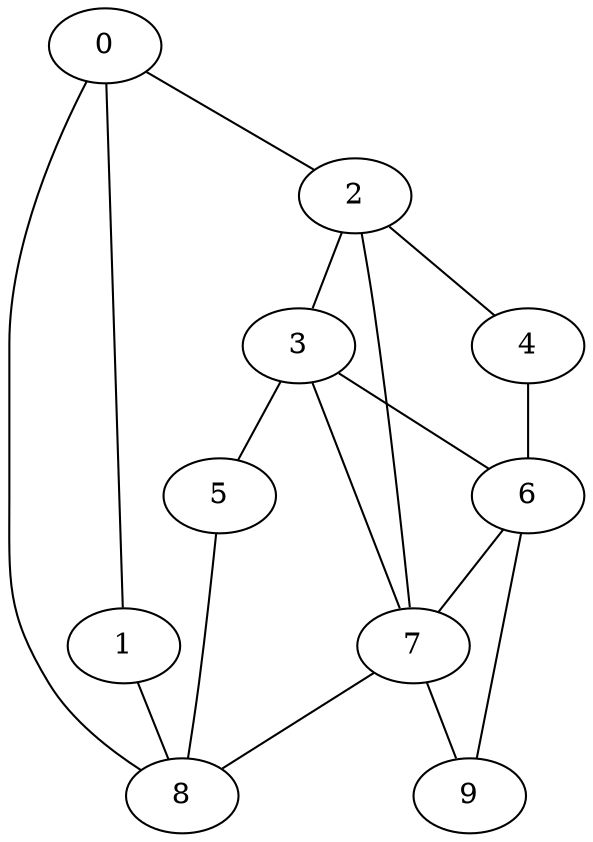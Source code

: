 
graph graphname {
    0 -- 1
0 -- 2
0 -- 8
1 -- 8
2 -- 3
2 -- 4
2 -- 7
3 -- 5
3 -- 6
3 -- 7
4 -- 6
5 -- 8
6 -- 7
6 -- 9
7 -- 8
7 -- 9

}
